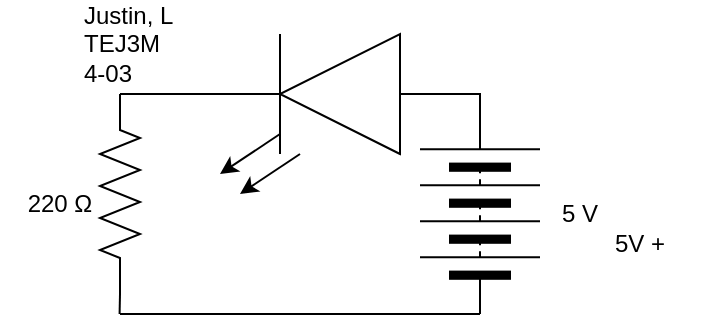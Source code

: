 <mxfile>
    <diagram id="ciPo3X5teLXdfqjWm5yF" name="Page-1">
        <mxGraphModel dx="643" dy="454" grid="1" gridSize="10" guides="1" tooltips="1" connect="1" arrows="1" fold="1" page="1" pageScale="1" pageWidth="850" pageHeight="1100" math="0" shadow="0">
            <root>
                <mxCell id="0"/>
                <mxCell id="1" parent="0"/>
                <mxCell id="23" value="5V +" style="text;strokeColor=none;align=center;fillColor=none;html=1;verticalAlign=middle;whiteSpace=wrap;rounded=0;" parent="1" vertex="1">
                    <mxGeometry x="580" y="290" width="60" height="30" as="geometry"/>
                </mxCell>
                <mxCell id="27" style="edgeStyle=none;rounded=0;html=1;entryX=0;entryY=0.5;entryDx=0;entryDy=0;endArrow=none;endFill=0;" edge="1" parent="1" target="33">
                    <mxGeometry relative="1" as="geometry">
                        <mxPoint x="350" y="340" as="sourcePoint"/>
                    </mxGeometry>
                </mxCell>
                <mxCell id="28" style="edgeStyle=none;rounded=0;html=1;exitX=0;exitY=0.5;exitDx=0;exitDy=0;exitPerimeter=0;endArrow=none;endFill=0;" edge="1" parent="1" source="29">
                    <mxGeometry relative="1" as="geometry">
                        <mxPoint x="349.793" y="340" as="targetPoint"/>
                    </mxGeometry>
                </mxCell>
                <mxCell id="29" value="" style="pointerEvents=1;verticalLabelPosition=bottom;shadow=0;dashed=0;align=center;html=1;verticalAlign=top;shape=mxgraph.electrical.resistors.resistor_2;rotation=-90;" vertex="1" parent="1">
                    <mxGeometry x="300" y="270" width="100" height="20" as="geometry"/>
                </mxCell>
                <mxCell id="30" value="" style="verticalLabelPosition=bottom;shadow=0;dashed=0;align=center;html=1;verticalAlign=top;shape=mxgraph.electrical.logic_gates.buffer2;rotation=-180;" vertex="1" parent="1">
                    <mxGeometry x="410" y="200" width="100" height="60" as="geometry"/>
                </mxCell>
                <mxCell id="31" value="" style="edgeStyle=none;orthogonalLoop=1;jettySize=auto;html=1;endArrow=none;endFill=0;" edge="1" parent="1">
                    <mxGeometry width="80" relative="1" as="geometry">
                        <mxPoint x="430" y="260" as="sourcePoint"/>
                        <mxPoint x="430" y="200" as="targetPoint"/>
                        <Array as="points"/>
                    </mxGeometry>
                </mxCell>
                <mxCell id="32" value="" style="edgeStyle=none;orthogonalLoop=1;jettySize=auto;html=1;endArrow=none;endFill=0;" edge="1" parent="1">
                    <mxGeometry width="80" relative="1" as="geometry">
                        <mxPoint x="410" y="230" as="sourcePoint"/>
                        <mxPoint x="350" y="230" as="targetPoint"/>
                        <Array as="points"/>
                    </mxGeometry>
                </mxCell>
                <mxCell id="33" value="" style="pointerEvents=1;verticalLabelPosition=bottom;shadow=0;dashed=0;align=center;html=1;verticalAlign=top;shape=mxgraph.electrical.miscellaneous.batteryStack;rotation=-90;" vertex="1" parent="1">
                    <mxGeometry x="480" y="260" width="100" height="60" as="geometry"/>
                </mxCell>
                <mxCell id="34" value="" style="edgeStyle=none;orthogonalLoop=1;jettySize=auto;html=1;endArrow=none;endFill=0;exitX=0;exitY=0.5;exitDx=0;exitDy=0;entryX=1;entryY=0.5;entryDx=0;entryDy=0;rounded=0;" edge="1" parent="1" source="30" target="33">
                    <mxGeometry width="80" relative="1" as="geometry">
                        <mxPoint x="470" y="340" as="sourcePoint"/>
                        <mxPoint x="550" y="340" as="targetPoint"/>
                        <Array as="points">
                            <mxPoint x="530" y="230"/>
                        </Array>
                    </mxGeometry>
                </mxCell>
                <mxCell id="35" value="5 V" style="text;strokeColor=none;align=center;fillColor=none;html=1;verticalAlign=middle;whiteSpace=wrap;rounded=0;" vertex="1" parent="1">
                    <mxGeometry x="550" y="275" width="60" height="30" as="geometry"/>
                </mxCell>
                <mxCell id="36" value="" style="edgeStyle=none;orthogonalLoop=1;jettySize=auto;html=1;rounded=0;endArrow=classic;endFill=1;" edge="1" parent="1">
                    <mxGeometry width="80" relative="1" as="geometry">
                        <mxPoint x="430" y="250" as="sourcePoint"/>
                        <mxPoint x="400" y="270" as="targetPoint"/>
                        <Array as="points"/>
                    </mxGeometry>
                </mxCell>
                <mxCell id="37" value="" style="edgeStyle=none;orthogonalLoop=1;jettySize=auto;html=1;rounded=0;endArrow=classic;endFill=1;" edge="1" parent="1">
                    <mxGeometry width="80" relative="1" as="geometry">
                        <mxPoint x="440" y="260" as="sourcePoint"/>
                        <mxPoint x="410" y="280" as="targetPoint"/>
                        <Array as="points"/>
                    </mxGeometry>
                </mxCell>
                <mxCell id="38" value="Justin, L&lt;br&gt;TEJ3M&lt;br&gt;4-03" style="text;strokeColor=none;align=left;fillColor=none;html=1;verticalAlign=middle;whiteSpace=wrap;rounded=0;" vertex="1" parent="1">
                    <mxGeometry x="330" y="190" width="60" height="30" as="geometry"/>
                </mxCell>
                <mxCell id="39" value="220 Ω" style="text;strokeColor=none;align=center;fillColor=none;html=1;verticalAlign=middle;whiteSpace=wrap;rounded=0;labelBackgroundColor=none;" vertex="1" parent="1">
                    <mxGeometry x="290" y="270" width="60" height="30" as="geometry"/>
                </mxCell>
            </root>
        </mxGraphModel>
    </diagram>
</mxfile>
